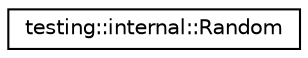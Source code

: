 digraph G
{
  edge [fontname="Helvetica",fontsize="10",labelfontname="Helvetica",labelfontsize="10"];
  node [fontname="Helvetica",fontsize="10",shape=record];
  rankdir="LR";
  Node1 [label="testing::internal::Random",height=0.2,width=0.4,color="black", fillcolor="white", style="filled",URL="$classtesting_1_1internal_1_1Random.html"];
}
